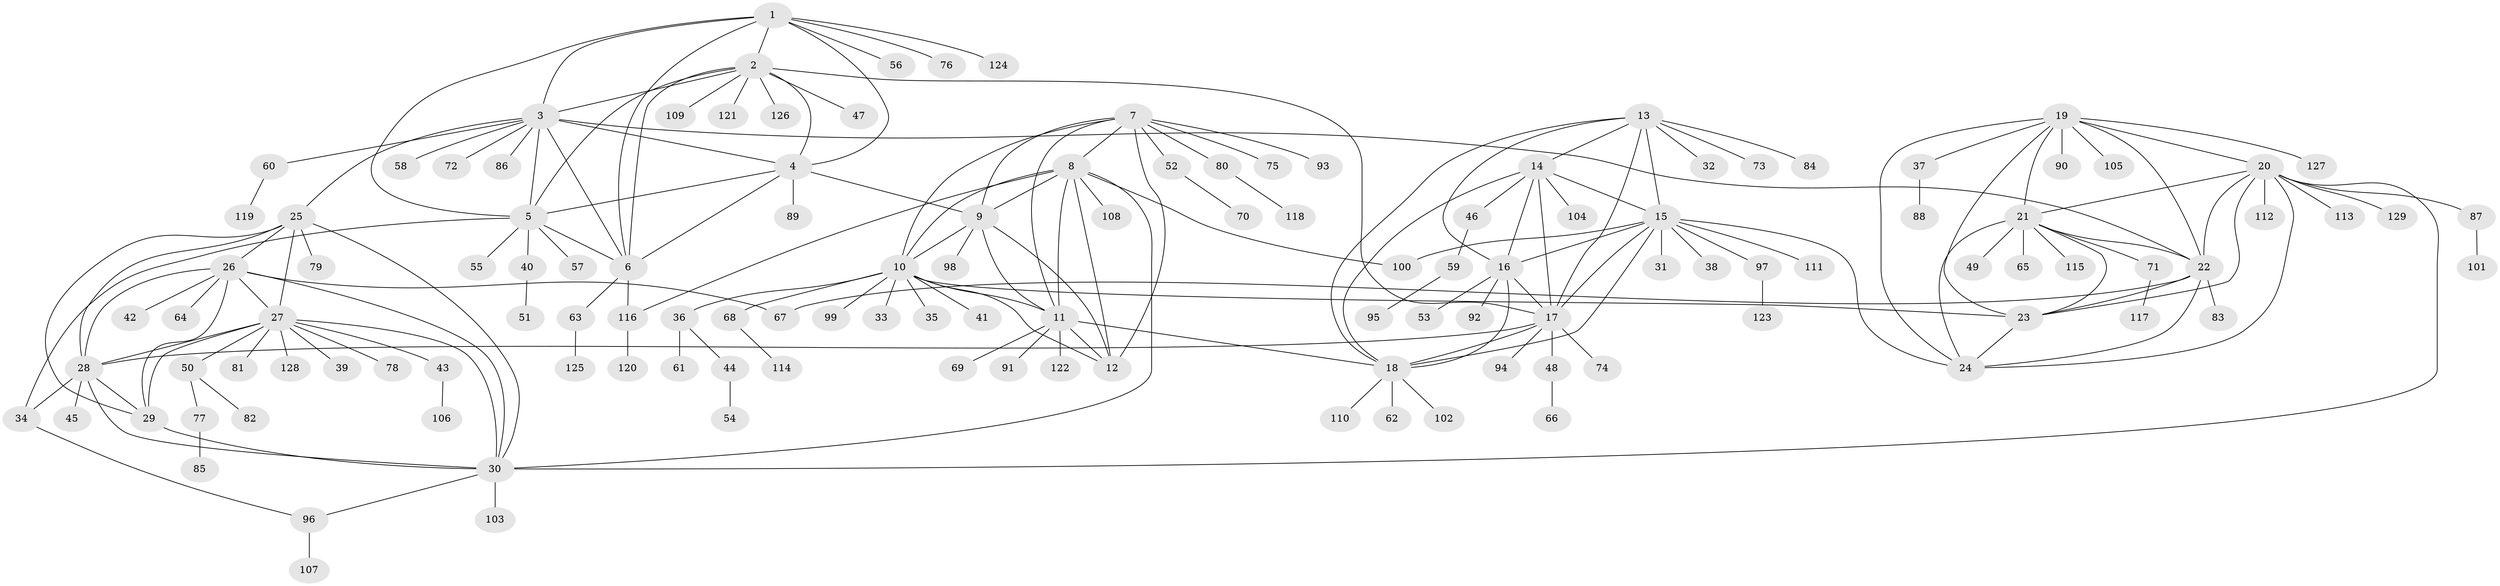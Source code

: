 // coarse degree distribution, {5: 0.050505050505050504, 10: 0.04040404040404041, 11: 0.010101010101010102, 7: 0.04040404040404041, 14: 0.010101010101010102, 4: 0.010101010101010102, 6: 0.030303030303030304, 8: 0.010101010101010102, 12: 0.010101010101010102, 1: 0.6666666666666666, 3: 0.04040404040404041, 2: 0.08080808080808081}
// Generated by graph-tools (version 1.1) at 2025/42/03/06/25 10:42:10]
// undirected, 129 vertices, 189 edges
graph export_dot {
graph [start="1"]
  node [color=gray90,style=filled];
  1;
  2;
  3;
  4;
  5;
  6;
  7;
  8;
  9;
  10;
  11;
  12;
  13;
  14;
  15;
  16;
  17;
  18;
  19;
  20;
  21;
  22;
  23;
  24;
  25;
  26;
  27;
  28;
  29;
  30;
  31;
  32;
  33;
  34;
  35;
  36;
  37;
  38;
  39;
  40;
  41;
  42;
  43;
  44;
  45;
  46;
  47;
  48;
  49;
  50;
  51;
  52;
  53;
  54;
  55;
  56;
  57;
  58;
  59;
  60;
  61;
  62;
  63;
  64;
  65;
  66;
  67;
  68;
  69;
  70;
  71;
  72;
  73;
  74;
  75;
  76;
  77;
  78;
  79;
  80;
  81;
  82;
  83;
  84;
  85;
  86;
  87;
  88;
  89;
  90;
  91;
  92;
  93;
  94;
  95;
  96;
  97;
  98;
  99;
  100;
  101;
  102;
  103;
  104;
  105;
  106;
  107;
  108;
  109;
  110;
  111;
  112;
  113;
  114;
  115;
  116;
  117;
  118;
  119;
  120;
  121;
  122;
  123;
  124;
  125;
  126;
  127;
  128;
  129;
  1 -- 2;
  1 -- 3;
  1 -- 4;
  1 -- 5;
  1 -- 6;
  1 -- 56;
  1 -- 76;
  1 -- 124;
  2 -- 3;
  2 -- 4;
  2 -- 5;
  2 -- 6;
  2 -- 17;
  2 -- 47;
  2 -- 109;
  2 -- 121;
  2 -- 126;
  3 -- 4;
  3 -- 5;
  3 -- 6;
  3 -- 22;
  3 -- 25;
  3 -- 58;
  3 -- 60;
  3 -- 72;
  3 -- 86;
  4 -- 5;
  4 -- 6;
  4 -- 9;
  4 -- 89;
  5 -- 6;
  5 -- 34;
  5 -- 40;
  5 -- 55;
  5 -- 57;
  6 -- 63;
  6 -- 116;
  7 -- 8;
  7 -- 9;
  7 -- 10;
  7 -- 11;
  7 -- 12;
  7 -- 52;
  7 -- 75;
  7 -- 80;
  7 -- 93;
  8 -- 9;
  8 -- 10;
  8 -- 11;
  8 -- 12;
  8 -- 30;
  8 -- 100;
  8 -- 108;
  8 -- 116;
  9 -- 10;
  9 -- 11;
  9 -- 12;
  9 -- 98;
  10 -- 11;
  10 -- 12;
  10 -- 23;
  10 -- 33;
  10 -- 35;
  10 -- 36;
  10 -- 41;
  10 -- 68;
  10 -- 99;
  11 -- 12;
  11 -- 18;
  11 -- 69;
  11 -- 91;
  11 -- 122;
  13 -- 14;
  13 -- 15;
  13 -- 16;
  13 -- 17;
  13 -- 18;
  13 -- 32;
  13 -- 73;
  13 -- 84;
  14 -- 15;
  14 -- 16;
  14 -- 17;
  14 -- 18;
  14 -- 46;
  14 -- 104;
  15 -- 16;
  15 -- 17;
  15 -- 18;
  15 -- 24;
  15 -- 31;
  15 -- 38;
  15 -- 97;
  15 -- 100;
  15 -- 111;
  16 -- 17;
  16 -- 18;
  16 -- 53;
  16 -- 92;
  17 -- 18;
  17 -- 28;
  17 -- 48;
  17 -- 74;
  17 -- 94;
  18 -- 62;
  18 -- 102;
  18 -- 110;
  19 -- 20;
  19 -- 21;
  19 -- 22;
  19 -- 23;
  19 -- 24;
  19 -- 37;
  19 -- 90;
  19 -- 105;
  19 -- 127;
  20 -- 21;
  20 -- 22;
  20 -- 23;
  20 -- 24;
  20 -- 30;
  20 -- 87;
  20 -- 112;
  20 -- 113;
  20 -- 129;
  21 -- 22;
  21 -- 23;
  21 -- 24;
  21 -- 49;
  21 -- 65;
  21 -- 71;
  21 -- 115;
  22 -- 23;
  22 -- 24;
  22 -- 67;
  22 -- 83;
  23 -- 24;
  25 -- 26;
  25 -- 27;
  25 -- 28;
  25 -- 29;
  25 -- 30;
  25 -- 79;
  26 -- 27;
  26 -- 28;
  26 -- 29;
  26 -- 30;
  26 -- 42;
  26 -- 64;
  26 -- 67;
  27 -- 28;
  27 -- 29;
  27 -- 30;
  27 -- 39;
  27 -- 43;
  27 -- 50;
  27 -- 78;
  27 -- 81;
  27 -- 128;
  28 -- 29;
  28 -- 30;
  28 -- 34;
  28 -- 45;
  29 -- 30;
  30 -- 96;
  30 -- 103;
  34 -- 96;
  36 -- 44;
  36 -- 61;
  37 -- 88;
  40 -- 51;
  43 -- 106;
  44 -- 54;
  46 -- 59;
  48 -- 66;
  50 -- 77;
  50 -- 82;
  52 -- 70;
  59 -- 95;
  60 -- 119;
  63 -- 125;
  68 -- 114;
  71 -- 117;
  77 -- 85;
  80 -- 118;
  87 -- 101;
  96 -- 107;
  97 -- 123;
  116 -- 120;
}
